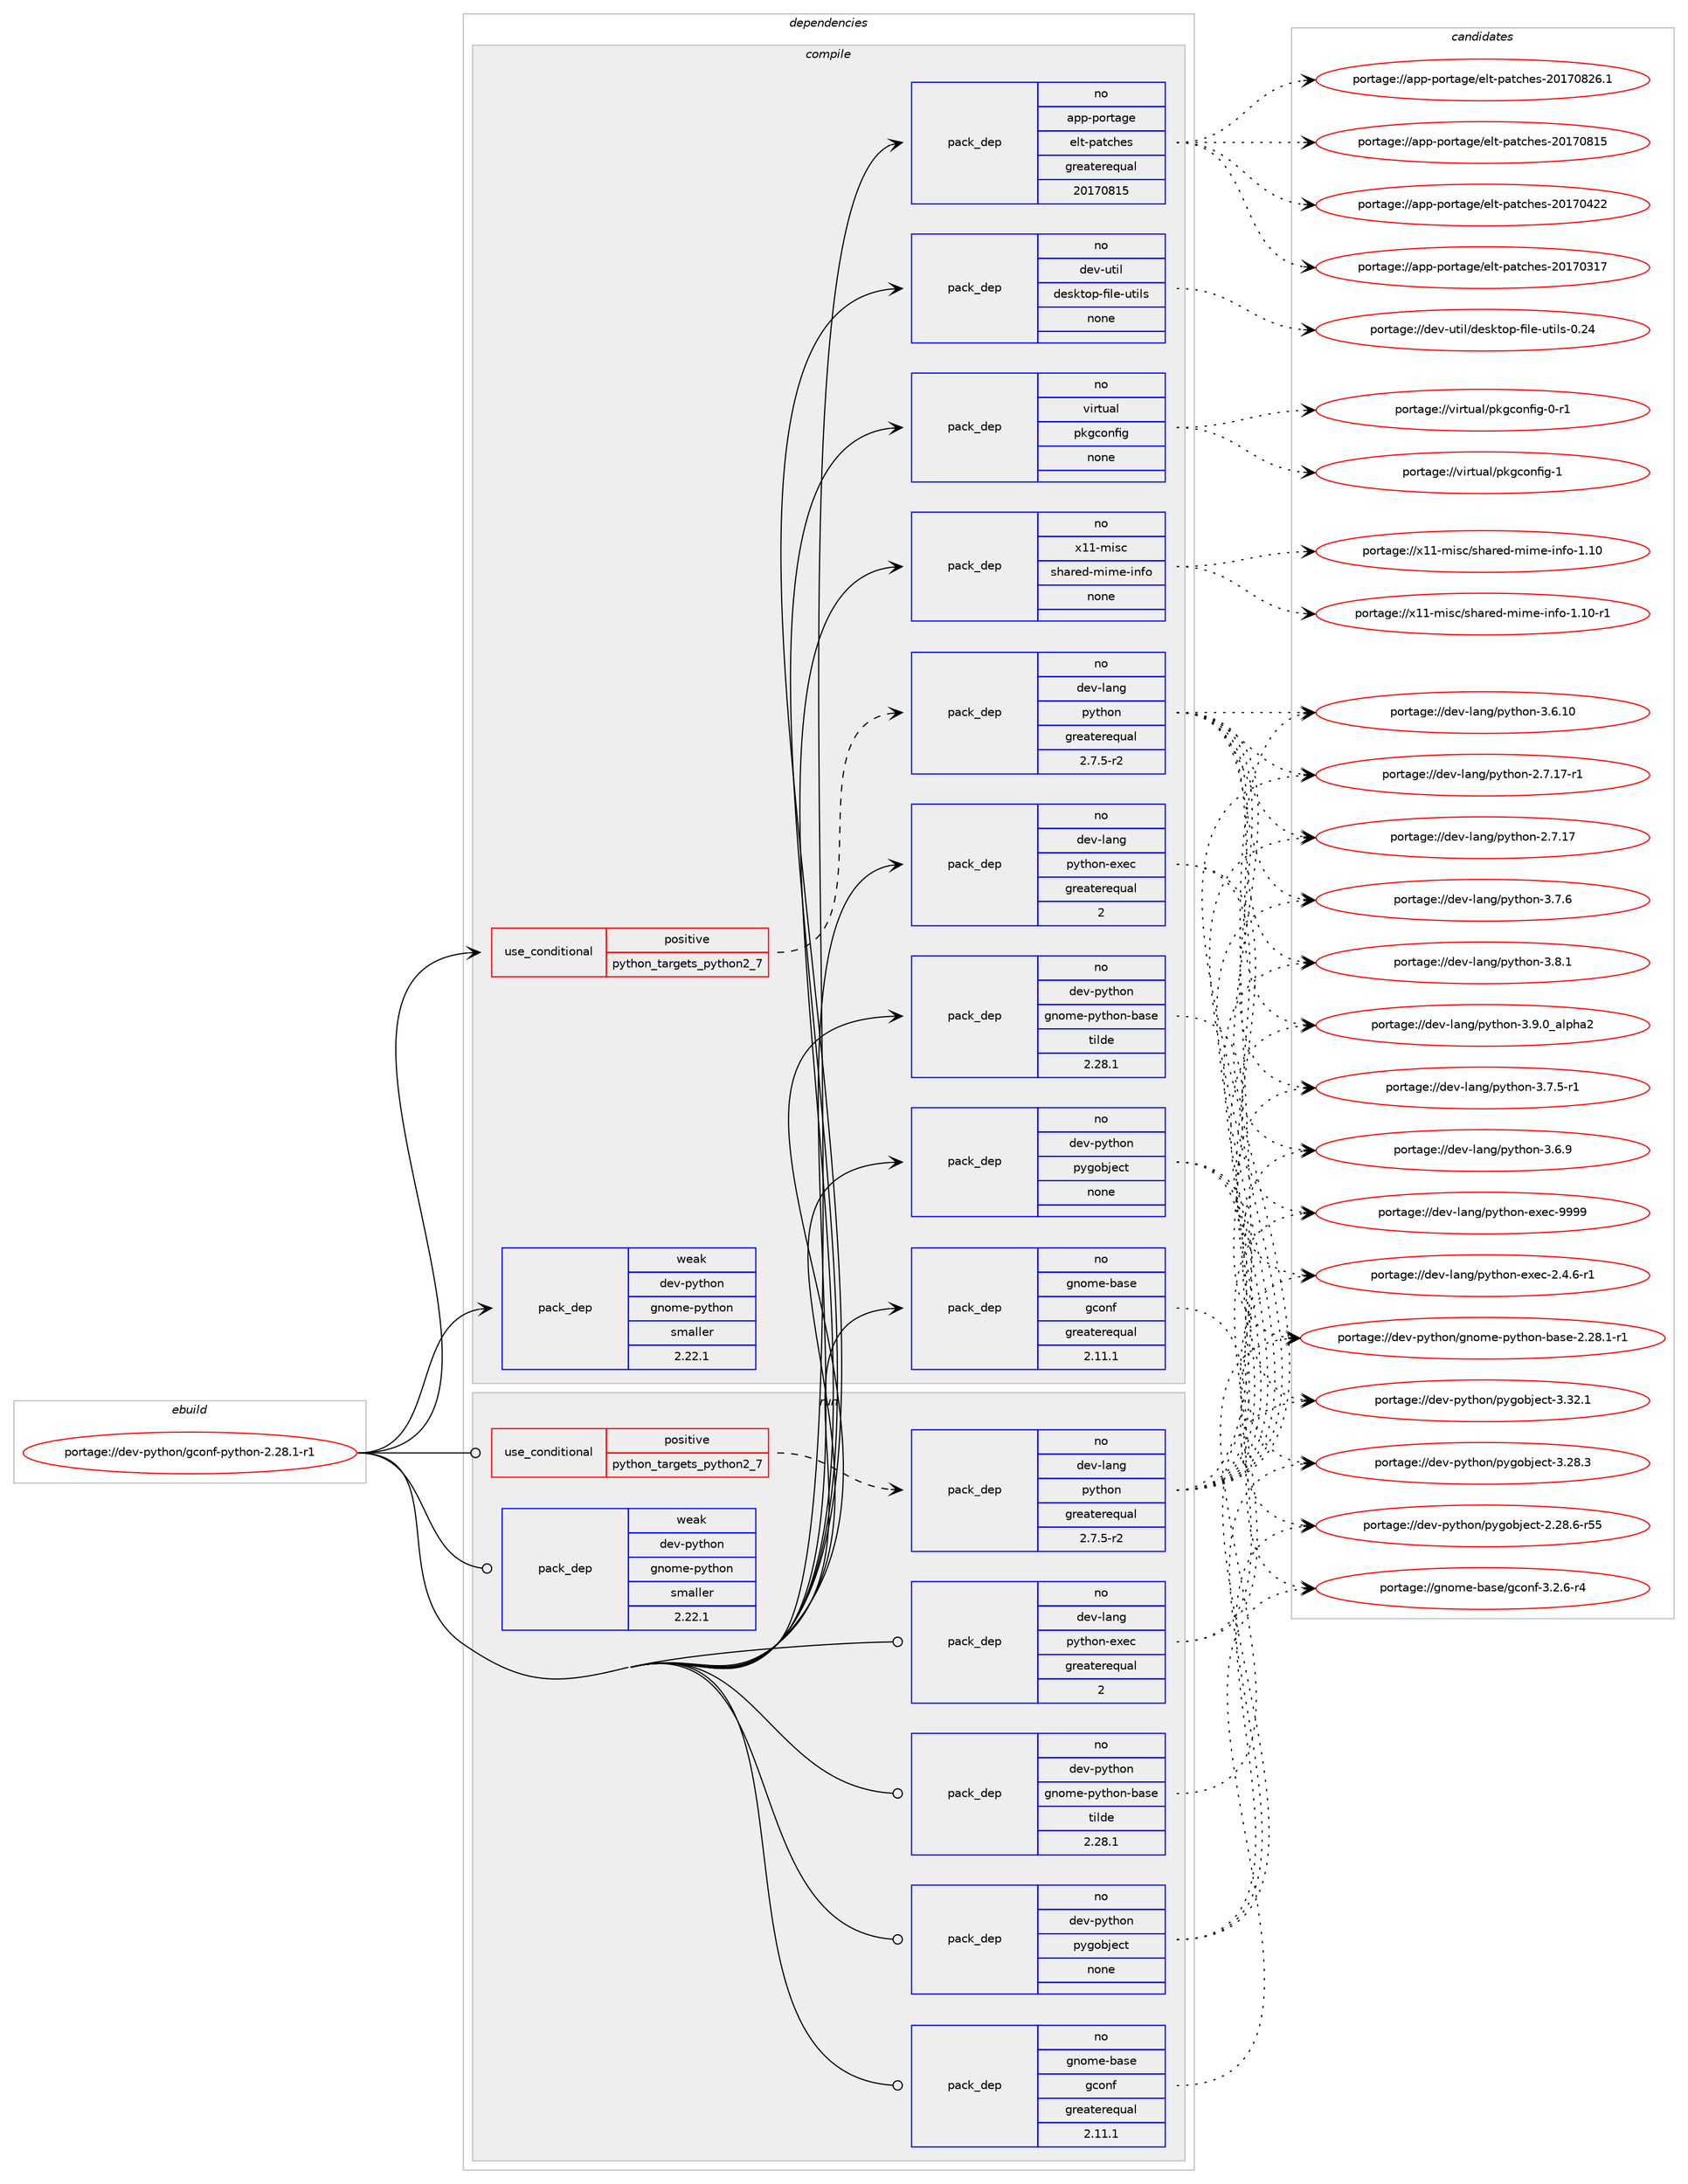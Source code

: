 digraph prolog {

# *************
# Graph options
# *************

newrank=true;
concentrate=true;
compound=true;
graph [rankdir=LR,fontname=Helvetica,fontsize=10,ranksep=1.5];#, ranksep=2.5, nodesep=0.2];
edge  [arrowhead=vee];
node  [fontname=Helvetica,fontsize=10];

# **********
# The ebuild
# **********

subgraph cluster_leftcol {
color=gray;
label=<<i>ebuild</i>>;
id [label="portage://dev-python/gconf-python-2.28.1-r1", color=red, width=4, href="../dev-python/gconf-python-2.28.1-r1.svg"];
}

# ****************
# The dependencies
# ****************

subgraph cluster_midcol {
color=gray;
label=<<i>dependencies</i>>;
subgraph cluster_compile {
fillcolor="#eeeeee";
style=filled;
label=<<i>compile</i>>;
subgraph cond115491 {
dependency459523 [label=<<TABLE BORDER="0" CELLBORDER="1" CELLSPACING="0" CELLPADDING="4"><TR><TD ROWSPAN="3" CELLPADDING="10">use_conditional</TD></TR><TR><TD>positive</TD></TR><TR><TD>python_targets_python2_7</TD></TR></TABLE>>, shape=none, color=red];
subgraph pack339042 {
dependency459524 [label=<<TABLE BORDER="0" CELLBORDER="1" CELLSPACING="0" CELLPADDING="4" WIDTH="220"><TR><TD ROWSPAN="6" CELLPADDING="30">pack_dep</TD></TR><TR><TD WIDTH="110">no</TD></TR><TR><TD>dev-lang</TD></TR><TR><TD>python</TD></TR><TR><TD>greaterequal</TD></TR><TR><TD>2.7.5-r2</TD></TR></TABLE>>, shape=none, color=blue];
}
dependency459523:e -> dependency459524:w [weight=20,style="dashed",arrowhead="vee"];
}
id:e -> dependency459523:w [weight=20,style="solid",arrowhead="vee"];
subgraph pack339043 {
dependency459525 [label=<<TABLE BORDER="0" CELLBORDER="1" CELLSPACING="0" CELLPADDING="4" WIDTH="220"><TR><TD ROWSPAN="6" CELLPADDING="30">pack_dep</TD></TR><TR><TD WIDTH="110">no</TD></TR><TR><TD>app-portage</TD></TR><TR><TD>elt-patches</TD></TR><TR><TD>greaterequal</TD></TR><TR><TD>20170815</TD></TR></TABLE>>, shape=none, color=blue];
}
id:e -> dependency459525:w [weight=20,style="solid",arrowhead="vee"];
subgraph pack339044 {
dependency459526 [label=<<TABLE BORDER="0" CELLBORDER="1" CELLSPACING="0" CELLPADDING="4" WIDTH="220"><TR><TD ROWSPAN="6" CELLPADDING="30">pack_dep</TD></TR><TR><TD WIDTH="110">no</TD></TR><TR><TD>dev-lang</TD></TR><TR><TD>python-exec</TD></TR><TR><TD>greaterequal</TD></TR><TR><TD>2</TD></TR></TABLE>>, shape=none, color=blue];
}
id:e -> dependency459526:w [weight=20,style="solid",arrowhead="vee"];
subgraph pack339045 {
dependency459527 [label=<<TABLE BORDER="0" CELLBORDER="1" CELLSPACING="0" CELLPADDING="4" WIDTH="220"><TR><TD ROWSPAN="6" CELLPADDING="30">pack_dep</TD></TR><TR><TD WIDTH="110">no</TD></TR><TR><TD>dev-python</TD></TR><TR><TD>gnome-python-base</TD></TR><TR><TD>tilde</TD></TR><TR><TD>2.28.1</TD></TR></TABLE>>, shape=none, color=blue];
}
id:e -> dependency459527:w [weight=20,style="solid",arrowhead="vee"];
subgraph pack339046 {
dependency459528 [label=<<TABLE BORDER="0" CELLBORDER="1" CELLSPACING="0" CELLPADDING="4" WIDTH="220"><TR><TD ROWSPAN="6" CELLPADDING="30">pack_dep</TD></TR><TR><TD WIDTH="110">no</TD></TR><TR><TD>dev-python</TD></TR><TR><TD>pygobject</TD></TR><TR><TD>none</TD></TR><TR><TD></TD></TR></TABLE>>, shape=none, color=blue];
}
id:e -> dependency459528:w [weight=20,style="solid",arrowhead="vee"];
subgraph pack339047 {
dependency459529 [label=<<TABLE BORDER="0" CELLBORDER="1" CELLSPACING="0" CELLPADDING="4" WIDTH="220"><TR><TD ROWSPAN="6" CELLPADDING="30">pack_dep</TD></TR><TR><TD WIDTH="110">no</TD></TR><TR><TD>dev-util</TD></TR><TR><TD>desktop-file-utils</TD></TR><TR><TD>none</TD></TR><TR><TD></TD></TR></TABLE>>, shape=none, color=blue];
}
id:e -> dependency459529:w [weight=20,style="solid",arrowhead="vee"];
subgraph pack339048 {
dependency459530 [label=<<TABLE BORDER="0" CELLBORDER="1" CELLSPACING="0" CELLPADDING="4" WIDTH="220"><TR><TD ROWSPAN="6" CELLPADDING="30">pack_dep</TD></TR><TR><TD WIDTH="110">no</TD></TR><TR><TD>gnome-base</TD></TR><TR><TD>gconf</TD></TR><TR><TD>greaterequal</TD></TR><TR><TD>2.11.1</TD></TR></TABLE>>, shape=none, color=blue];
}
id:e -> dependency459530:w [weight=20,style="solid",arrowhead="vee"];
subgraph pack339049 {
dependency459531 [label=<<TABLE BORDER="0" CELLBORDER="1" CELLSPACING="0" CELLPADDING="4" WIDTH="220"><TR><TD ROWSPAN="6" CELLPADDING="30">pack_dep</TD></TR><TR><TD WIDTH="110">no</TD></TR><TR><TD>virtual</TD></TR><TR><TD>pkgconfig</TD></TR><TR><TD>none</TD></TR><TR><TD></TD></TR></TABLE>>, shape=none, color=blue];
}
id:e -> dependency459531:w [weight=20,style="solid",arrowhead="vee"];
subgraph pack339050 {
dependency459532 [label=<<TABLE BORDER="0" CELLBORDER="1" CELLSPACING="0" CELLPADDING="4" WIDTH="220"><TR><TD ROWSPAN="6" CELLPADDING="30">pack_dep</TD></TR><TR><TD WIDTH="110">no</TD></TR><TR><TD>x11-misc</TD></TR><TR><TD>shared-mime-info</TD></TR><TR><TD>none</TD></TR><TR><TD></TD></TR></TABLE>>, shape=none, color=blue];
}
id:e -> dependency459532:w [weight=20,style="solid",arrowhead="vee"];
subgraph pack339051 {
dependency459533 [label=<<TABLE BORDER="0" CELLBORDER="1" CELLSPACING="0" CELLPADDING="4" WIDTH="220"><TR><TD ROWSPAN="6" CELLPADDING="30">pack_dep</TD></TR><TR><TD WIDTH="110">weak</TD></TR><TR><TD>dev-python</TD></TR><TR><TD>gnome-python</TD></TR><TR><TD>smaller</TD></TR><TR><TD>2.22.1</TD></TR></TABLE>>, shape=none, color=blue];
}
id:e -> dependency459533:w [weight=20,style="solid",arrowhead="vee"];
}
subgraph cluster_compileandrun {
fillcolor="#eeeeee";
style=filled;
label=<<i>compile and run</i>>;
}
subgraph cluster_run {
fillcolor="#eeeeee";
style=filled;
label=<<i>run</i>>;
subgraph cond115492 {
dependency459534 [label=<<TABLE BORDER="0" CELLBORDER="1" CELLSPACING="0" CELLPADDING="4"><TR><TD ROWSPAN="3" CELLPADDING="10">use_conditional</TD></TR><TR><TD>positive</TD></TR><TR><TD>python_targets_python2_7</TD></TR></TABLE>>, shape=none, color=red];
subgraph pack339052 {
dependency459535 [label=<<TABLE BORDER="0" CELLBORDER="1" CELLSPACING="0" CELLPADDING="4" WIDTH="220"><TR><TD ROWSPAN="6" CELLPADDING="30">pack_dep</TD></TR><TR><TD WIDTH="110">no</TD></TR><TR><TD>dev-lang</TD></TR><TR><TD>python</TD></TR><TR><TD>greaterequal</TD></TR><TR><TD>2.7.5-r2</TD></TR></TABLE>>, shape=none, color=blue];
}
dependency459534:e -> dependency459535:w [weight=20,style="dashed",arrowhead="vee"];
}
id:e -> dependency459534:w [weight=20,style="solid",arrowhead="odot"];
subgraph pack339053 {
dependency459536 [label=<<TABLE BORDER="0" CELLBORDER="1" CELLSPACING="0" CELLPADDING="4" WIDTH="220"><TR><TD ROWSPAN="6" CELLPADDING="30">pack_dep</TD></TR><TR><TD WIDTH="110">no</TD></TR><TR><TD>dev-lang</TD></TR><TR><TD>python-exec</TD></TR><TR><TD>greaterequal</TD></TR><TR><TD>2</TD></TR></TABLE>>, shape=none, color=blue];
}
id:e -> dependency459536:w [weight=20,style="solid",arrowhead="odot"];
subgraph pack339054 {
dependency459537 [label=<<TABLE BORDER="0" CELLBORDER="1" CELLSPACING="0" CELLPADDING="4" WIDTH="220"><TR><TD ROWSPAN="6" CELLPADDING="30">pack_dep</TD></TR><TR><TD WIDTH="110">no</TD></TR><TR><TD>dev-python</TD></TR><TR><TD>gnome-python-base</TD></TR><TR><TD>tilde</TD></TR><TR><TD>2.28.1</TD></TR></TABLE>>, shape=none, color=blue];
}
id:e -> dependency459537:w [weight=20,style="solid",arrowhead="odot"];
subgraph pack339055 {
dependency459538 [label=<<TABLE BORDER="0" CELLBORDER="1" CELLSPACING="0" CELLPADDING="4" WIDTH="220"><TR><TD ROWSPAN="6" CELLPADDING="30">pack_dep</TD></TR><TR><TD WIDTH="110">no</TD></TR><TR><TD>dev-python</TD></TR><TR><TD>pygobject</TD></TR><TR><TD>none</TD></TR><TR><TD></TD></TR></TABLE>>, shape=none, color=blue];
}
id:e -> dependency459538:w [weight=20,style="solid",arrowhead="odot"];
subgraph pack339056 {
dependency459539 [label=<<TABLE BORDER="0" CELLBORDER="1" CELLSPACING="0" CELLPADDING="4" WIDTH="220"><TR><TD ROWSPAN="6" CELLPADDING="30">pack_dep</TD></TR><TR><TD WIDTH="110">no</TD></TR><TR><TD>gnome-base</TD></TR><TR><TD>gconf</TD></TR><TR><TD>greaterequal</TD></TR><TR><TD>2.11.1</TD></TR></TABLE>>, shape=none, color=blue];
}
id:e -> dependency459539:w [weight=20,style="solid",arrowhead="odot"];
subgraph pack339057 {
dependency459540 [label=<<TABLE BORDER="0" CELLBORDER="1" CELLSPACING="0" CELLPADDING="4" WIDTH="220"><TR><TD ROWSPAN="6" CELLPADDING="30">pack_dep</TD></TR><TR><TD WIDTH="110">weak</TD></TR><TR><TD>dev-python</TD></TR><TR><TD>gnome-python</TD></TR><TR><TD>smaller</TD></TR><TR><TD>2.22.1</TD></TR></TABLE>>, shape=none, color=blue];
}
id:e -> dependency459540:w [weight=20,style="solid",arrowhead="odot"];
}
}

# **************
# The candidates
# **************

subgraph cluster_choices {
rank=same;
color=gray;
label=<<i>candidates</i>>;

subgraph choice339042 {
color=black;
nodesep=1;
choice10010111845108971101034711212111610411111045514657464895971081121049750 [label="portage://dev-lang/python-3.9.0_alpha2", color=red, width=4,href="../dev-lang/python-3.9.0_alpha2.svg"];
choice100101118451089711010347112121116104111110455146564649 [label="portage://dev-lang/python-3.8.1", color=red, width=4,href="../dev-lang/python-3.8.1.svg"];
choice100101118451089711010347112121116104111110455146554654 [label="portage://dev-lang/python-3.7.6", color=red, width=4,href="../dev-lang/python-3.7.6.svg"];
choice1001011184510897110103471121211161041111104551465546534511449 [label="portage://dev-lang/python-3.7.5-r1", color=red, width=4,href="../dev-lang/python-3.7.5-r1.svg"];
choice100101118451089711010347112121116104111110455146544657 [label="portage://dev-lang/python-3.6.9", color=red, width=4,href="../dev-lang/python-3.6.9.svg"];
choice10010111845108971101034711212111610411111045514654464948 [label="portage://dev-lang/python-3.6.10", color=red, width=4,href="../dev-lang/python-3.6.10.svg"];
choice100101118451089711010347112121116104111110455046554649554511449 [label="portage://dev-lang/python-2.7.17-r1", color=red, width=4,href="../dev-lang/python-2.7.17-r1.svg"];
choice10010111845108971101034711212111610411111045504655464955 [label="portage://dev-lang/python-2.7.17", color=red, width=4,href="../dev-lang/python-2.7.17.svg"];
dependency459524:e -> choice10010111845108971101034711212111610411111045514657464895971081121049750:w [style=dotted,weight="100"];
dependency459524:e -> choice100101118451089711010347112121116104111110455146564649:w [style=dotted,weight="100"];
dependency459524:e -> choice100101118451089711010347112121116104111110455146554654:w [style=dotted,weight="100"];
dependency459524:e -> choice1001011184510897110103471121211161041111104551465546534511449:w [style=dotted,weight="100"];
dependency459524:e -> choice100101118451089711010347112121116104111110455146544657:w [style=dotted,weight="100"];
dependency459524:e -> choice10010111845108971101034711212111610411111045514654464948:w [style=dotted,weight="100"];
dependency459524:e -> choice100101118451089711010347112121116104111110455046554649554511449:w [style=dotted,weight="100"];
dependency459524:e -> choice10010111845108971101034711212111610411111045504655464955:w [style=dotted,weight="100"];
}
subgraph choice339043 {
color=black;
nodesep=1;
choice971121124511211111411697103101471011081164511297116991041011154550484955485650544649 [label="portage://app-portage/elt-patches-20170826.1", color=red, width=4,href="../app-portage/elt-patches-20170826.1.svg"];
choice97112112451121111141169710310147101108116451129711699104101115455048495548564953 [label="portage://app-portage/elt-patches-20170815", color=red, width=4,href="../app-portage/elt-patches-20170815.svg"];
choice97112112451121111141169710310147101108116451129711699104101115455048495548525050 [label="portage://app-portage/elt-patches-20170422", color=red, width=4,href="../app-portage/elt-patches-20170422.svg"];
choice97112112451121111141169710310147101108116451129711699104101115455048495548514955 [label="portage://app-portage/elt-patches-20170317", color=red, width=4,href="../app-portage/elt-patches-20170317.svg"];
dependency459525:e -> choice971121124511211111411697103101471011081164511297116991041011154550484955485650544649:w [style=dotted,weight="100"];
dependency459525:e -> choice97112112451121111141169710310147101108116451129711699104101115455048495548564953:w [style=dotted,weight="100"];
dependency459525:e -> choice97112112451121111141169710310147101108116451129711699104101115455048495548525050:w [style=dotted,weight="100"];
dependency459525:e -> choice97112112451121111141169710310147101108116451129711699104101115455048495548514955:w [style=dotted,weight="100"];
}
subgraph choice339044 {
color=black;
nodesep=1;
choice10010111845108971101034711212111610411111045101120101994557575757 [label="portage://dev-lang/python-exec-9999", color=red, width=4,href="../dev-lang/python-exec-9999.svg"];
choice10010111845108971101034711212111610411111045101120101994550465246544511449 [label="portage://dev-lang/python-exec-2.4.6-r1", color=red, width=4,href="../dev-lang/python-exec-2.4.6-r1.svg"];
dependency459526:e -> choice10010111845108971101034711212111610411111045101120101994557575757:w [style=dotted,weight="100"];
dependency459526:e -> choice10010111845108971101034711212111610411111045101120101994550465246544511449:w [style=dotted,weight="100"];
}
subgraph choice339045 {
color=black;
nodesep=1;
choice100101118451121211161041111104710311011110910145112121116104111110459897115101455046505646494511449 [label="portage://dev-python/gnome-python-base-2.28.1-r1", color=red, width=4,href="../dev-python/gnome-python-base-2.28.1-r1.svg"];
dependency459527:e -> choice100101118451121211161041111104710311011110910145112121116104111110459897115101455046505646494511449:w [style=dotted,weight="100"];
}
subgraph choice339046 {
color=black;
nodesep=1;
choice1001011184511212111610411111047112121103111981061019911645514651504649 [label="portage://dev-python/pygobject-3.32.1", color=red, width=4,href="../dev-python/pygobject-3.32.1.svg"];
choice1001011184511212111610411111047112121103111981061019911645514650564651 [label="portage://dev-python/pygobject-3.28.3", color=red, width=4,href="../dev-python/pygobject-3.28.3.svg"];
choice1001011184511212111610411111047112121103111981061019911645504650564654451145353 [label="portage://dev-python/pygobject-2.28.6-r55", color=red, width=4,href="../dev-python/pygobject-2.28.6-r55.svg"];
dependency459528:e -> choice1001011184511212111610411111047112121103111981061019911645514651504649:w [style=dotted,weight="100"];
dependency459528:e -> choice1001011184511212111610411111047112121103111981061019911645514650564651:w [style=dotted,weight="100"];
dependency459528:e -> choice1001011184511212111610411111047112121103111981061019911645504650564654451145353:w [style=dotted,weight="100"];
}
subgraph choice339047 {
color=black;
nodesep=1;
choice100101118451171161051084710010111510711611111245102105108101451171161051081154548465052 [label="portage://dev-util/desktop-file-utils-0.24", color=red, width=4,href="../dev-util/desktop-file-utils-0.24.svg"];
dependency459529:e -> choice100101118451171161051084710010111510711611111245102105108101451171161051081154548465052:w [style=dotted,weight="100"];
}
subgraph choice339048 {
color=black;
nodesep=1;
choice10311011110910145989711510147103991111101024551465046544511452 [label="portage://gnome-base/gconf-3.2.6-r4", color=red, width=4,href="../gnome-base/gconf-3.2.6-r4.svg"];
dependency459530:e -> choice10311011110910145989711510147103991111101024551465046544511452:w [style=dotted,weight="100"];
}
subgraph choice339049 {
color=black;
nodesep=1;
choice1181051141161179710847112107103991111101021051034549 [label="portage://virtual/pkgconfig-1", color=red, width=4,href="../virtual/pkgconfig-1.svg"];
choice11810511411611797108471121071039911111010210510345484511449 [label="portage://virtual/pkgconfig-0-r1", color=red, width=4,href="../virtual/pkgconfig-0-r1.svg"];
dependency459531:e -> choice1181051141161179710847112107103991111101021051034549:w [style=dotted,weight="100"];
dependency459531:e -> choice11810511411611797108471121071039911111010210510345484511449:w [style=dotted,weight="100"];
}
subgraph choice339050 {
color=black;
nodesep=1;
choice120494945109105115994711510497114101100451091051091014510511010211145494649484511449 [label="portage://x11-misc/shared-mime-info-1.10-r1", color=red, width=4,href="../x11-misc/shared-mime-info-1.10-r1.svg"];
choice12049494510910511599471151049711410110045109105109101451051101021114549464948 [label="portage://x11-misc/shared-mime-info-1.10", color=red, width=4,href="../x11-misc/shared-mime-info-1.10.svg"];
dependency459532:e -> choice120494945109105115994711510497114101100451091051091014510511010211145494649484511449:w [style=dotted,weight="100"];
dependency459532:e -> choice12049494510910511599471151049711410110045109105109101451051101021114549464948:w [style=dotted,weight="100"];
}
subgraph choice339051 {
color=black;
nodesep=1;
}
subgraph choice339052 {
color=black;
nodesep=1;
choice10010111845108971101034711212111610411111045514657464895971081121049750 [label="portage://dev-lang/python-3.9.0_alpha2", color=red, width=4,href="../dev-lang/python-3.9.0_alpha2.svg"];
choice100101118451089711010347112121116104111110455146564649 [label="portage://dev-lang/python-3.8.1", color=red, width=4,href="../dev-lang/python-3.8.1.svg"];
choice100101118451089711010347112121116104111110455146554654 [label="portage://dev-lang/python-3.7.6", color=red, width=4,href="../dev-lang/python-3.7.6.svg"];
choice1001011184510897110103471121211161041111104551465546534511449 [label="portage://dev-lang/python-3.7.5-r1", color=red, width=4,href="../dev-lang/python-3.7.5-r1.svg"];
choice100101118451089711010347112121116104111110455146544657 [label="portage://dev-lang/python-3.6.9", color=red, width=4,href="../dev-lang/python-3.6.9.svg"];
choice10010111845108971101034711212111610411111045514654464948 [label="portage://dev-lang/python-3.6.10", color=red, width=4,href="../dev-lang/python-3.6.10.svg"];
choice100101118451089711010347112121116104111110455046554649554511449 [label="portage://dev-lang/python-2.7.17-r1", color=red, width=4,href="../dev-lang/python-2.7.17-r1.svg"];
choice10010111845108971101034711212111610411111045504655464955 [label="portage://dev-lang/python-2.7.17", color=red, width=4,href="../dev-lang/python-2.7.17.svg"];
dependency459535:e -> choice10010111845108971101034711212111610411111045514657464895971081121049750:w [style=dotted,weight="100"];
dependency459535:e -> choice100101118451089711010347112121116104111110455146564649:w [style=dotted,weight="100"];
dependency459535:e -> choice100101118451089711010347112121116104111110455146554654:w [style=dotted,weight="100"];
dependency459535:e -> choice1001011184510897110103471121211161041111104551465546534511449:w [style=dotted,weight="100"];
dependency459535:e -> choice100101118451089711010347112121116104111110455146544657:w [style=dotted,weight="100"];
dependency459535:e -> choice10010111845108971101034711212111610411111045514654464948:w [style=dotted,weight="100"];
dependency459535:e -> choice100101118451089711010347112121116104111110455046554649554511449:w [style=dotted,weight="100"];
dependency459535:e -> choice10010111845108971101034711212111610411111045504655464955:w [style=dotted,weight="100"];
}
subgraph choice339053 {
color=black;
nodesep=1;
choice10010111845108971101034711212111610411111045101120101994557575757 [label="portage://dev-lang/python-exec-9999", color=red, width=4,href="../dev-lang/python-exec-9999.svg"];
choice10010111845108971101034711212111610411111045101120101994550465246544511449 [label="portage://dev-lang/python-exec-2.4.6-r1", color=red, width=4,href="../dev-lang/python-exec-2.4.6-r1.svg"];
dependency459536:e -> choice10010111845108971101034711212111610411111045101120101994557575757:w [style=dotted,weight="100"];
dependency459536:e -> choice10010111845108971101034711212111610411111045101120101994550465246544511449:w [style=dotted,weight="100"];
}
subgraph choice339054 {
color=black;
nodesep=1;
choice100101118451121211161041111104710311011110910145112121116104111110459897115101455046505646494511449 [label="portage://dev-python/gnome-python-base-2.28.1-r1", color=red, width=4,href="../dev-python/gnome-python-base-2.28.1-r1.svg"];
dependency459537:e -> choice100101118451121211161041111104710311011110910145112121116104111110459897115101455046505646494511449:w [style=dotted,weight="100"];
}
subgraph choice339055 {
color=black;
nodesep=1;
choice1001011184511212111610411111047112121103111981061019911645514651504649 [label="portage://dev-python/pygobject-3.32.1", color=red, width=4,href="../dev-python/pygobject-3.32.1.svg"];
choice1001011184511212111610411111047112121103111981061019911645514650564651 [label="portage://dev-python/pygobject-3.28.3", color=red, width=4,href="../dev-python/pygobject-3.28.3.svg"];
choice1001011184511212111610411111047112121103111981061019911645504650564654451145353 [label="portage://dev-python/pygobject-2.28.6-r55", color=red, width=4,href="../dev-python/pygobject-2.28.6-r55.svg"];
dependency459538:e -> choice1001011184511212111610411111047112121103111981061019911645514651504649:w [style=dotted,weight="100"];
dependency459538:e -> choice1001011184511212111610411111047112121103111981061019911645514650564651:w [style=dotted,weight="100"];
dependency459538:e -> choice1001011184511212111610411111047112121103111981061019911645504650564654451145353:w [style=dotted,weight="100"];
}
subgraph choice339056 {
color=black;
nodesep=1;
choice10311011110910145989711510147103991111101024551465046544511452 [label="portage://gnome-base/gconf-3.2.6-r4", color=red, width=4,href="../gnome-base/gconf-3.2.6-r4.svg"];
dependency459539:e -> choice10311011110910145989711510147103991111101024551465046544511452:w [style=dotted,weight="100"];
}
subgraph choice339057 {
color=black;
nodesep=1;
}
}

}

